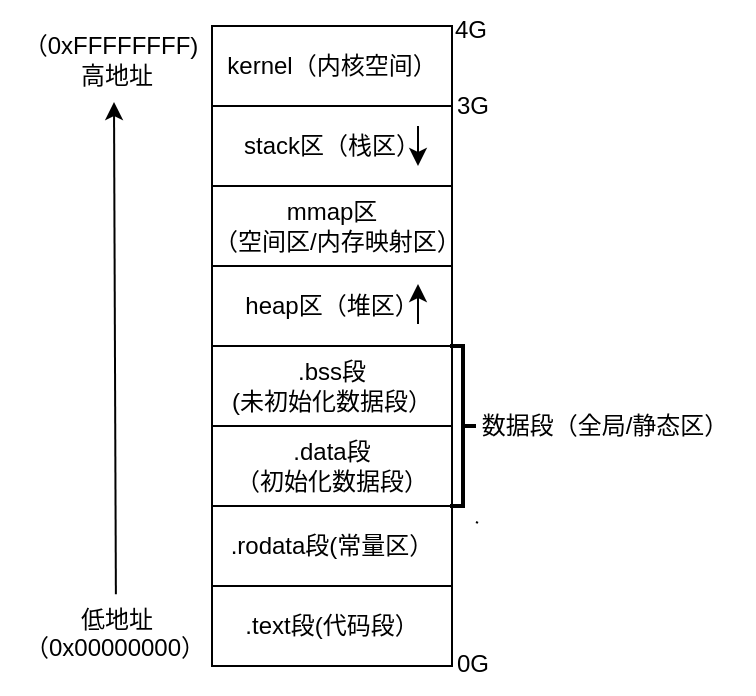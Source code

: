 <mxfile version="27.0.6">
  <diagram name="第 1 页" id="KK3FCtFLs3KHIXqktHmG">
    <mxGraphModel dx="1011" dy="637" grid="1" gridSize="10" guides="1" tooltips="1" connect="1" arrows="1" fold="1" page="1" pageScale="1" pageWidth="827" pageHeight="1169" math="0" shadow="0">
      <root>
        <mxCell id="0" />
        <mxCell id="1" parent="0" />
        <mxCell id="WgZST6R4D_UCHKurKqY--1" value="kernel（内核空间）" style="rounded=0;whiteSpace=wrap;html=1;" parent="1" vertex="1">
          <mxGeometry x="290" y="153" width="120" height="40" as="geometry" />
        </mxCell>
        <mxCell id="WgZST6R4D_UCHKurKqY--2" value="" style="endArrow=classic;html=1;rounded=0;exitX=0.499;exitY=0.071;exitDx=0;exitDy=0;exitPerimeter=0;" parent="1" source="u7OvfoyCI4l_xh0M7ZDs-8" edge="1">
          <mxGeometry width="50" height="50" relative="1" as="geometry">
            <mxPoint x="241" y="433" as="sourcePoint" />
            <mxPoint x="241" y="191" as="targetPoint" />
          </mxGeometry>
        </mxCell>
        <mxCell id="WgZST6R4D_UCHKurKqY--3" value="stack区（栈区）" style="rounded=0;whiteSpace=wrap;html=1;" parent="1" vertex="1">
          <mxGeometry x="290" y="193" width="120" height="40" as="geometry" />
        </mxCell>
        <mxCell id="WgZST6R4D_UCHKurKqY--4" value="mmap区&lt;div&gt;（空间区/内存映射区）&lt;/div&gt;" style="rounded=0;whiteSpace=wrap;html=1;" parent="1" vertex="1">
          <mxGeometry x="290" y="233" width="120" height="40" as="geometry" />
        </mxCell>
        <mxCell id="WgZST6R4D_UCHKurKqY--5" value="heap区（堆区）" style="rounded=0;whiteSpace=wrap;html=1;" parent="1" vertex="1">
          <mxGeometry x="290" y="273" width="120" height="40" as="geometry" />
        </mxCell>
        <mxCell id="WgZST6R4D_UCHKurKqY--6" value=".b&lt;span style=&quot;background-color: transparent; color: light-dark(rgb(0, 0, 0), rgb(255, 255, 255));&quot;&gt;ss段&lt;/span&gt;&lt;div&gt;&lt;span style=&quot;background-color: transparent; color: light-dark(rgb(0, 0, 0), rgb(255, 255, 255));&quot;&gt;(未初始化数据段）&lt;/span&gt;&lt;/div&gt;" style="rounded=0;whiteSpace=wrap;html=1;" parent="1" vertex="1">
          <mxGeometry x="290" y="313" width="120" height="40" as="geometry" />
        </mxCell>
        <mxCell id="WgZST6R4D_UCHKurKqY--7" value=".data段&lt;br&gt;（初始化数据段）" style="rounded=0;whiteSpace=wrap;html=1;" parent="1" vertex="1">
          <mxGeometry x="290" y="353" width="120" height="40" as="geometry" />
        </mxCell>
        <mxCell id="u7OvfoyCI4l_xh0M7ZDs-1" value=".rodata段(常量区）" style="rounded=0;whiteSpace=wrap;html=1;" parent="1" vertex="1">
          <mxGeometry x="290" y="393" width="120" height="40" as="geometry" />
        </mxCell>
        <mxCell id="u7OvfoyCI4l_xh0M7ZDs-2" value="高地址" style="text;html=1;align=center;verticalAlign=middle;resizable=0;points=[];autosize=1;strokeColor=none;fillColor=none;" parent="1" vertex="1">
          <mxGeometry x="212" y="163" width="60" height="30" as="geometry" />
        </mxCell>
        <mxCell id="u7OvfoyCI4l_xh0M7ZDs-5" value="" style="endArrow=classic;html=1;rounded=0;" parent="1" edge="1">
          <mxGeometry width="50" height="50" relative="1" as="geometry">
            <mxPoint x="393" y="203" as="sourcePoint" />
            <mxPoint x="393" y="223" as="targetPoint" />
          </mxGeometry>
        </mxCell>
        <mxCell id="u7OvfoyCI4l_xh0M7ZDs-7" value="" style="endArrow=classic;html=1;rounded=0;" parent="1" edge="1">
          <mxGeometry width="50" height="50" relative="1" as="geometry">
            <mxPoint x="393" y="302" as="sourcePoint" />
            <mxPoint x="393" y="282" as="targetPoint" />
          </mxGeometry>
        </mxCell>
        <mxCell id="u7OvfoyCI4l_xh0M7ZDs-8" value="低地址" style="text;html=1;align=center;verticalAlign=middle;resizable=0;points=[];autosize=1;strokeColor=none;fillColor=none;" parent="1" vertex="1">
          <mxGeometry x="212" y="435" width="60" height="30" as="geometry" />
        </mxCell>
        <mxCell id="u7OvfoyCI4l_xh0M7ZDs-9" value=".text段(代码段）" style="rounded=0;whiteSpace=wrap;html=1;" parent="1" vertex="1">
          <mxGeometry x="290" y="433" width="120" height="40" as="geometry" />
        </mxCell>
        <mxCell id="u7OvfoyCI4l_xh0M7ZDs-11" value="" style="strokeWidth=2;html=1;shape=mxgraph.flowchart.annotation_2;align=left;labelPosition=right;pointerEvents=1;direction=west;" parent="1" vertex="1">
          <mxGeometry x="409" y="313" width="13" height="80" as="geometry" />
        </mxCell>
        <mxCell id="u7OvfoyCI4l_xh0M7ZDs-14" value="数据段（全局/静态区）" style="text;html=1;align=center;verticalAlign=middle;resizable=0;points=[];autosize=1;strokeColor=none;fillColor=none;" parent="1" vertex="1">
          <mxGeometry x="411" y="338" width="150" height="30" as="geometry" />
        </mxCell>
        <mxCell id="u7OvfoyCI4l_xh0M7ZDs-15" value="（0xFFFFFFFF)" style="text;html=1;align=center;verticalAlign=middle;resizable=0;points=[];autosize=1;strokeColor=none;fillColor=none;" parent="1" vertex="1">
          <mxGeometry x="184" y="148" width="110" height="30" as="geometry" />
        </mxCell>
        <mxCell id="u7OvfoyCI4l_xh0M7ZDs-18" value="（0x00000000）" style="text;html=1;align=center;verticalAlign=middle;resizable=0;points=[];autosize=1;strokeColor=none;fillColor=none;" parent="1" vertex="1">
          <mxGeometry x="186" y="449" width="110" height="30" as="geometry" />
        </mxCell>
        <mxCell id="ya8oxxeAKjftJI1zyccY-8" value="4G" style="text;html=1;align=center;verticalAlign=middle;resizable=0;points=[];autosize=1;strokeColor=none;fillColor=none;" parent="1" vertex="1">
          <mxGeometry x="399" y="140" width="40" height="30" as="geometry" />
        </mxCell>
        <mxCell id="ya8oxxeAKjftJI1zyccY-9" value="3G" style="text;html=1;align=center;verticalAlign=middle;resizable=0;points=[];autosize=1;strokeColor=none;fillColor=none;" parent="1" vertex="1">
          <mxGeometry x="400" y="178" width="40" height="30" as="geometry" />
        </mxCell>
        <mxCell id="ya8oxxeAKjftJI1zyccY-10" value="0G" style="text;html=1;align=center;verticalAlign=middle;resizable=0;points=[];autosize=1;strokeColor=none;fillColor=none;" parent="1" vertex="1">
          <mxGeometry x="400" y="457" width="40" height="30" as="geometry" />
        </mxCell>
        <mxCell id="ya8oxxeAKjftJI1zyccY-26" value="" style="endArrow=none;html=1;rounded=0;" parent="1" edge="1">
          <mxGeometry width="50" height="50" relative="1" as="geometry">
            <mxPoint x="422" y="401" as="sourcePoint" />
            <mxPoint x="423" y="401.484" as="targetPoint" />
          </mxGeometry>
        </mxCell>
      </root>
    </mxGraphModel>
  </diagram>
</mxfile>
